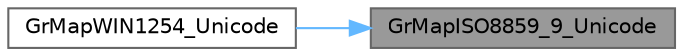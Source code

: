 digraph "GrMapISO8859_9_Unicode"
{
 // LATEX_PDF_SIZE
  bgcolor="transparent";
  edge [fontname=Helvetica,fontsize=10,labelfontname=Helvetica,labelfontsize=10];
  node [fontname=Helvetica,fontsize=10,shape=box,height=0.2,width=0.4];
  rankdir="RL";
  Node1 [id="Node000001",label="GrMapISO8859_9_Unicode",height=0.2,width=0.4,color="gray40", fillcolor="grey60", style="filled", fontcolor="black",tooltip=" "];
  Node1 -> Node2 [id="edge1_Node000001_Node000002",dir="back",color="steelblue1",style="solid",tooltip=" "];
  Node2 [id="Node000002",label="GrMapWIN1254_Unicode",height=0.2,width=0.4,color="grey40", fillcolor="white", style="filled",URL="$group__primitives__api.html#ga6be690bfabf127232723b985a9064efa",tooltip=" "];
}
